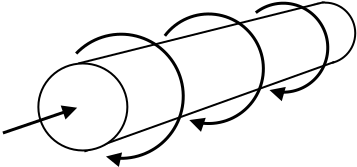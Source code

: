 <?xml version="1.0" encoding="UTF-8"?>
<dia:diagram xmlns:dia="http://www.lysator.liu.se/~alla/dia/">
  <dia:layer name="Hintergrund" visible="true">
    <dia:object type="Standard - Ellipse" version="0" id="O0">
      <dia:attribute name="obj_pos">
        <dia:point val="15.544,4.509"/>
      </dia:attribute>
      <dia:attribute name="obj_bb">
        <dia:rectangle val="15.495,4.459;18.595,7.608"/>
      </dia:attribute>
      <dia:attribute name="elem_corner">
        <dia:point val="15.544,4.509"/>
      </dia:attribute>
      <dia:attribute name="elem_width">
        <dia:real val="3"/>
      </dia:attribute>
      <dia:attribute name="elem_height">
        <dia:real val="3.049"/>
      </dia:attribute>
    </dia:object>
  </dia:layer>
  <dia:layer name="Neue Ebene 3" visible="true">
    <dia:object type="Standard - Polygon" version="0" id="O1">
      <dia:attribute name="obj_pos">
        <dia:point val="4.7,7.55"/>
      </dia:attribute>
      <dia:attribute name="obj_bb">
        <dia:rectangle val="4.647,4.427;17.398,12.019"/>
      </dia:attribute>
      <dia:attribute name="poly_points">
        <dia:point val="4.7,7.55"/>
        <dia:point val="5,11.95"/>
        <dia:point val="17.344,7.556"/>
        <dia:point val="16.962,4.489"/>
      </dia:attribute>
      <dia:attribute name="line_color">
        <dia:color val="#ffffff"/>
      </dia:attribute>
      <dia:attribute name="line_width">
        <dia:real val="0.1"/>
      </dia:attribute>
      <dia:attribute name="show_background">
        <dia:boolean val="true"/>
      </dia:attribute>
    </dia:object>
    <dia:object type="Standard - Line" version="0" id="O2">
      <dia:attribute name="obj_pos">
        <dia:point val="4.7,7.55"/>
      </dia:attribute>
      <dia:attribute name="obj_bb">
        <dia:rectangle val="4.639,4.428;17.023,7.611"/>
      </dia:attribute>
      <dia:attribute name="conn_endpoints">
        <dia:point val="4.7,7.55"/>
        <dia:point val="16.962,4.489"/>
      </dia:attribute>
      <dia:attribute name="numcp">
        <dia:int val="1"/>
      </dia:attribute>
      <dia:connections>
        <dia:connection handle="0" to="O1" connection="0"/>
        <dia:connection handle="1" to="O1" connection="6"/>
      </dia:connections>
    </dia:object>
    <dia:object type="Standard - Line" version="0" id="O3">
      <dia:attribute name="obj_pos">
        <dia:point val="5,11.95"/>
      </dia:attribute>
      <dia:attribute name="obj_bb">
        <dia:rectangle val="4.936,7.41;17.562,12.014"/>
      </dia:attribute>
      <dia:attribute name="conn_endpoints">
        <dia:point val="5,11.95"/>
        <dia:point val="17.498,7.474"/>
      </dia:attribute>
      <dia:attribute name="numcp">
        <dia:int val="1"/>
      </dia:attribute>
      <dia:connections>
        <dia:connection handle="0" to="O1" connection="2"/>
      </dia:connections>
    </dia:object>
  </dia:layer>
  <dia:layer name="Neue Ebene 4" visible="true" active="true">
    <dia:object type="Standard - Ellipse" version="0" id="O4">
      <dia:attribute name="obj_pos">
        <dia:point val="2.7,7.55"/>
      </dia:attribute>
      <dia:attribute name="obj_bb">
        <dia:rectangle val="2.65,7.5;7.2,11.95"/>
      </dia:attribute>
      <dia:attribute name="elem_corner">
        <dia:point val="2.7,7.55"/>
      </dia:attribute>
      <dia:attribute name="elem_width">
        <dia:real val="4.45"/>
      </dia:attribute>
      <dia:attribute name="elem_height">
        <dia:real val="4.35"/>
      </dia:attribute>
    </dia:object>
    <dia:object type="Standard - Line" version="0" id="O5">
      <dia:attribute name="obj_pos">
        <dia:point val="0.927,11.026"/>
      </dia:attribute>
      <dia:attribute name="obj_bb">
        <dia:rectangle val="0.832,9.621;4.71,11.121"/>
      </dia:attribute>
      <dia:attribute name="conn_endpoints">
        <dia:point val="0.927,11.026"/>
        <dia:point val="4.552,9.792"/>
      </dia:attribute>
      <dia:attribute name="numcp">
        <dia:int val="1"/>
      </dia:attribute>
      <dia:attribute name="line_width">
        <dia:real val="0.15"/>
      </dia:attribute>
      <dia:attribute name="end_arrow">
        <dia:enum val="3"/>
      </dia:attribute>
      <dia:attribute name="end_arrow_length">
        <dia:real val="0.5"/>
      </dia:attribute>
      <dia:attribute name="end_arrow_width">
        <dia:real val="0.5"/>
      </dia:attribute>
    </dia:object>
    <dia:object type="Standard - Arc" version="0" id="O6">
      <dia:attribute name="obj_pos">
        <dia:point val="6.171,12.221"/>
      </dia:attribute>
      <dia:attribute name="obj_bb">
        <dia:rectangle val="4.496,6.012;10.02,12.724"/>
      </dia:attribute>
      <dia:attribute name="conn_endpoints">
        <dia:point val="6.171,12.221"/>
        <dia:point val="4.59,7.054"/>
      </dia:attribute>
      <dia:attribute name="curve_distance">
        <dia:real val="4.631"/>
      </dia:attribute>
      <dia:attribute name="line_width">
        <dia:real val="0.15"/>
      </dia:attribute>
      <dia:attribute name="start_arrow">
        <dia:enum val="3"/>
      </dia:attribute>
      <dia:attribute name="start_arrow_length">
        <dia:real val="0.5"/>
      </dia:attribute>
      <dia:attribute name="start_arrow_width">
        <dia:real val="0.5"/>
      </dia:attribute>
    </dia:object>
    <dia:object type="Standard - Arc" version="0" id="O7">
      <dia:attribute name="obj_pos">
        <dia:point val="10.335,10.409"/>
      </dia:attribute>
      <dia:attribute name="obj_bb">
        <dia:rectangle val="8.93,5.001;14.025,10.969"/>
      </dia:attribute>
      <dia:attribute name="conn_endpoints">
        <dia:point val="10.335,10.409"/>
        <dia:point val="9.024,6.168"/>
      </dia:attribute>
      <dia:attribute name="curve_distance">
        <dia:real val="4.343"/>
      </dia:attribute>
      <dia:attribute name="line_width">
        <dia:real val="0.15"/>
      </dia:attribute>
      <dia:attribute name="start_arrow">
        <dia:enum val="3"/>
      </dia:attribute>
      <dia:attribute name="start_arrow_length">
        <dia:real val="0.5"/>
      </dia:attribute>
      <dia:attribute name="start_arrow_width">
        <dia:real val="0.5"/>
      </dia:attribute>
    </dia:object>
    <dia:object type="Standard - Arc" version="0" id="O8">
      <dia:attribute name="obj_pos">
        <dia:point val="14.345,8.905"/>
      </dia:attribute>
      <dia:attribute name="obj_bb">
        <dia:rectangle val="13.485,4.463;17.246,9.438"/>
      </dia:attribute>
      <dia:attribute name="conn_endpoints">
        <dia:point val="14.345,8.905"/>
        <dia:point val="13.573,5.011"/>
      </dia:attribute>
      <dia:attribute name="curve_distance">
        <dia:real val="3.231"/>
      </dia:attribute>
      <dia:attribute name="line_width">
        <dia:real val="0.15"/>
      </dia:attribute>
      <dia:attribute name="start_arrow">
        <dia:enum val="3"/>
      </dia:attribute>
      <dia:attribute name="start_arrow_length">
        <dia:real val="0.5"/>
      </dia:attribute>
      <dia:attribute name="start_arrow_width">
        <dia:real val="0.5"/>
      </dia:attribute>
    </dia:object>
    <dia:object type="Standard - Line" version="0" id="O9">
      <dia:attribute name="obj_pos">
        <dia:point val="16.9,4.503"/>
      </dia:attribute>
      <dia:attribute name="obj_bb">
        <dia:rectangle val="16.849,4.449;17.088,4.554"/>
      </dia:attribute>
      <dia:attribute name="conn_endpoints">
        <dia:point val="16.9,4.503"/>
        <dia:point val="17.037,4.5"/>
      </dia:attribute>
      <dia:attribute name="numcp">
        <dia:int val="1"/>
      </dia:attribute>
    </dia:object>
  </dia:layer>
</dia:diagram>
